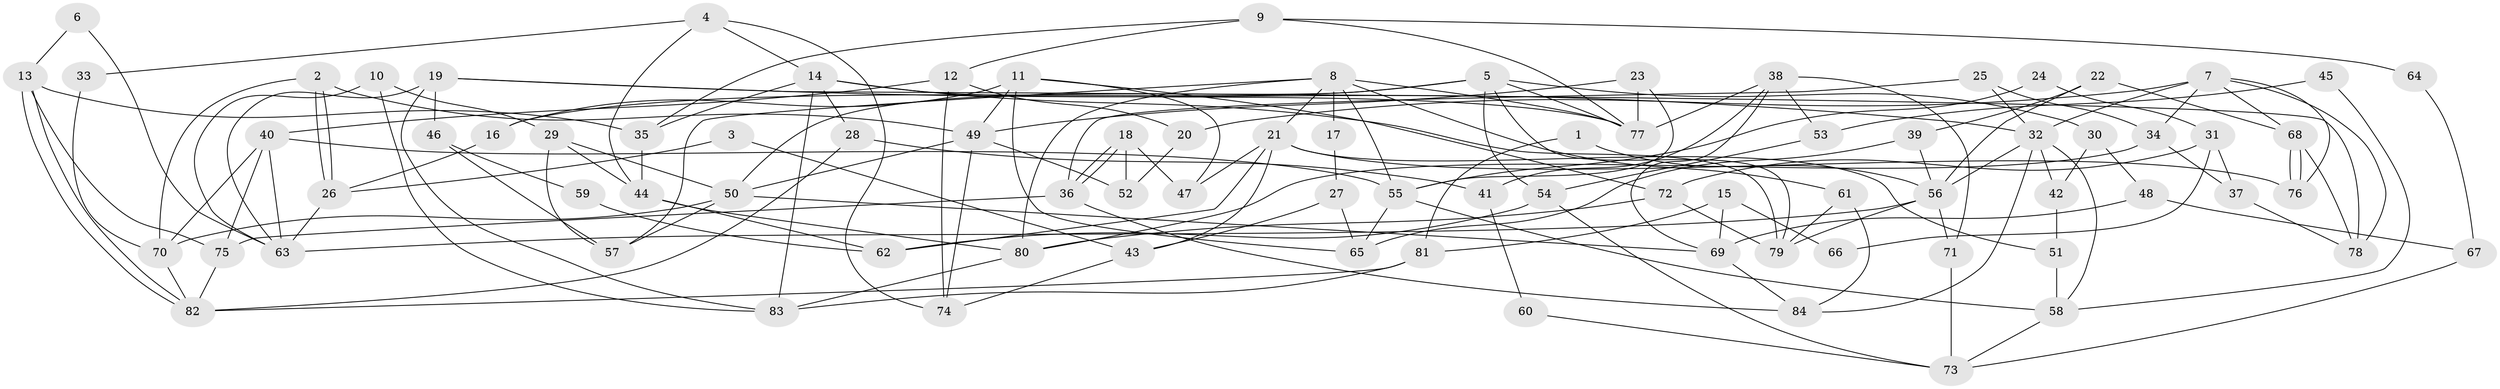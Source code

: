 // coarse degree distribution, {6: 0.047619047619047616, 4: 0.19047619047619047, 10: 0.07142857142857142, 13: 0.047619047619047616, 3: 0.2619047619047619, 15: 0.023809523809523808, 9: 0.023809523809523808, 11: 0.023809523809523808, 7: 0.07142857142857142, 2: 0.11904761904761904, 5: 0.11904761904761904}
// Generated by graph-tools (version 1.1) at 2025/18/03/04/25 18:18:48]
// undirected, 84 vertices, 168 edges
graph export_dot {
graph [start="1"]
  node [color=gray90,style=filled];
  1;
  2;
  3;
  4;
  5;
  6;
  7;
  8;
  9;
  10;
  11;
  12;
  13;
  14;
  15;
  16;
  17;
  18;
  19;
  20;
  21;
  22;
  23;
  24;
  25;
  26;
  27;
  28;
  29;
  30;
  31;
  32;
  33;
  34;
  35;
  36;
  37;
  38;
  39;
  40;
  41;
  42;
  43;
  44;
  45;
  46;
  47;
  48;
  49;
  50;
  51;
  52;
  53;
  54;
  55;
  56;
  57;
  58;
  59;
  60;
  61;
  62;
  63;
  64;
  65;
  66;
  67;
  68;
  69;
  70;
  71;
  72;
  73;
  74;
  75;
  76;
  77;
  78;
  79;
  80;
  81;
  82;
  83;
  84;
  1 -- 81;
  1 -- 56;
  2 -- 26;
  2 -- 26;
  2 -- 49;
  2 -- 70;
  3 -- 43;
  3 -- 26;
  4 -- 14;
  4 -- 44;
  4 -- 33;
  4 -- 74;
  5 -- 79;
  5 -- 50;
  5 -- 16;
  5 -- 30;
  5 -- 54;
  5 -- 77;
  6 -- 63;
  6 -- 13;
  7 -- 76;
  7 -- 32;
  7 -- 20;
  7 -- 34;
  7 -- 68;
  7 -- 78;
  8 -- 57;
  8 -- 77;
  8 -- 17;
  8 -- 21;
  8 -- 55;
  8 -- 61;
  8 -- 80;
  9 -- 35;
  9 -- 77;
  9 -- 12;
  9 -- 64;
  10 -- 83;
  10 -- 63;
  10 -- 29;
  11 -- 49;
  11 -- 16;
  11 -- 47;
  11 -- 65;
  11 -- 72;
  12 -- 40;
  12 -- 20;
  12 -- 74;
  13 -- 75;
  13 -- 82;
  13 -- 82;
  13 -- 35;
  14 -- 77;
  14 -- 79;
  14 -- 28;
  14 -- 35;
  14 -- 83;
  15 -- 69;
  15 -- 81;
  15 -- 66;
  16 -- 26;
  17 -- 27;
  18 -- 52;
  18 -- 36;
  18 -- 36;
  18 -- 47;
  19 -- 78;
  19 -- 32;
  19 -- 46;
  19 -- 63;
  19 -- 83;
  20 -- 52;
  21 -- 47;
  21 -- 43;
  21 -- 51;
  21 -- 62;
  21 -- 76;
  22 -- 68;
  22 -- 56;
  22 -- 39;
  23 -- 55;
  23 -- 49;
  23 -- 77;
  24 -- 31;
  24 -- 55;
  25 -- 34;
  25 -- 36;
  25 -- 32;
  26 -- 63;
  27 -- 43;
  27 -- 65;
  28 -- 82;
  28 -- 41;
  29 -- 44;
  29 -- 50;
  29 -- 57;
  30 -- 42;
  30 -- 48;
  31 -- 37;
  31 -- 72;
  31 -- 66;
  32 -- 56;
  32 -- 42;
  32 -- 58;
  32 -- 84;
  33 -- 70;
  34 -- 80;
  34 -- 37;
  35 -- 44;
  36 -- 84;
  36 -- 75;
  37 -- 78;
  38 -- 77;
  38 -- 69;
  38 -- 41;
  38 -- 53;
  38 -- 71;
  39 -- 56;
  39 -- 65;
  40 -- 70;
  40 -- 55;
  40 -- 63;
  40 -- 75;
  41 -- 60;
  42 -- 51;
  43 -- 74;
  44 -- 80;
  44 -- 62;
  45 -- 58;
  45 -- 53;
  46 -- 57;
  46 -- 59;
  48 -- 69;
  48 -- 67;
  49 -- 74;
  49 -- 50;
  49 -- 52;
  50 -- 70;
  50 -- 57;
  50 -- 69;
  51 -- 58;
  53 -- 54;
  54 -- 62;
  54 -- 73;
  55 -- 65;
  55 -- 58;
  56 -- 63;
  56 -- 71;
  56 -- 79;
  58 -- 73;
  59 -- 62;
  60 -- 73;
  61 -- 79;
  61 -- 84;
  64 -- 67;
  67 -- 73;
  68 -- 76;
  68 -- 76;
  68 -- 78;
  69 -- 84;
  70 -- 82;
  71 -- 73;
  72 -- 80;
  72 -- 79;
  75 -- 82;
  80 -- 83;
  81 -- 83;
  81 -- 82;
}

